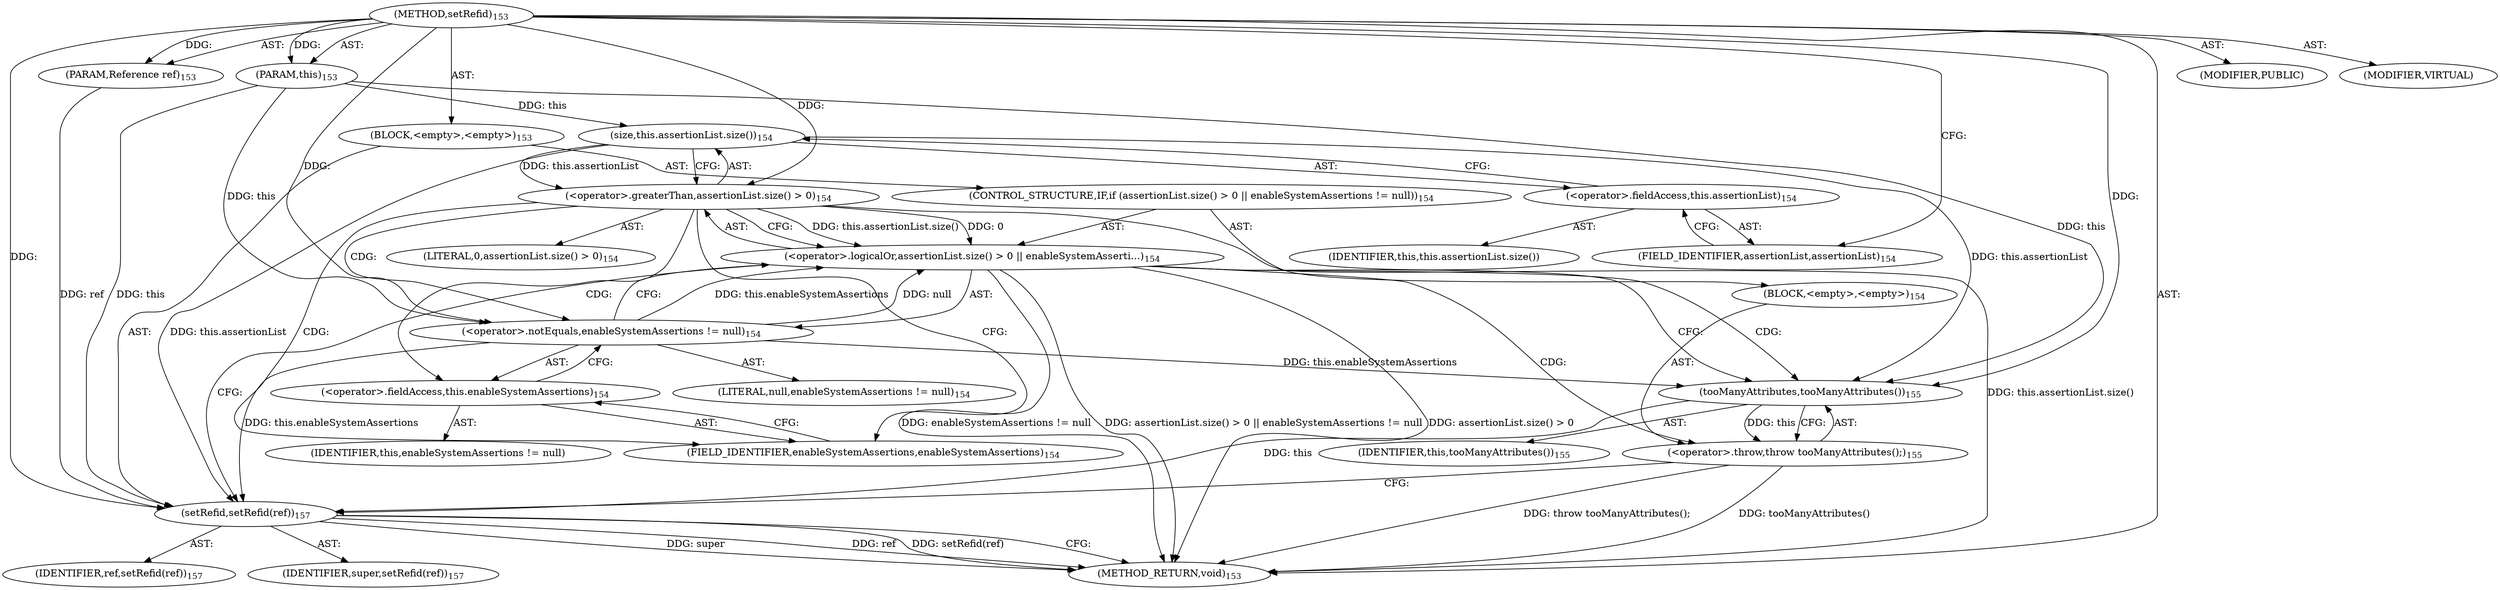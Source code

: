 digraph "setRefid" {  
"111669149699" [label = <(METHOD,setRefid)<SUB>153</SUB>> ]
"115964116995" [label = <(PARAM,this)<SUB>153</SUB>> ]
"115964117006" [label = <(PARAM,Reference ref)<SUB>153</SUB>> ]
"25769803779" [label = <(BLOCK,&lt;empty&gt;,&lt;empty&gt;)<SUB>153</SUB>> ]
"47244640256" [label = <(CONTROL_STRUCTURE,IF,if (assertionList.size() &gt; 0 || enableSystemAssertions != null))<SUB>154</SUB>> ]
"30064771081" [label = <(&lt;operator&gt;.logicalOr,assertionList.size() &gt; 0 || enableSystemAsserti...)<SUB>154</SUB>> ]
"30064771082" [label = <(&lt;operator&gt;.greaterThan,assertionList.size() &gt; 0)<SUB>154</SUB>> ]
"30064771083" [label = <(size,this.assertionList.size())<SUB>154</SUB>> ]
"30064771084" [label = <(&lt;operator&gt;.fieldAccess,this.assertionList)<SUB>154</SUB>> ]
"68719476769" [label = <(IDENTIFIER,this,this.assertionList.size())> ]
"55834574851" [label = <(FIELD_IDENTIFIER,assertionList,assertionList)<SUB>154</SUB>> ]
"90194313216" [label = <(LITERAL,0,assertionList.size() &gt; 0)<SUB>154</SUB>> ]
"30064771085" [label = <(&lt;operator&gt;.notEquals,enableSystemAssertions != null)<SUB>154</SUB>> ]
"30064771086" [label = <(&lt;operator&gt;.fieldAccess,this.enableSystemAssertions)<SUB>154</SUB>> ]
"68719476770" [label = <(IDENTIFIER,this,enableSystemAssertions != null)> ]
"55834574852" [label = <(FIELD_IDENTIFIER,enableSystemAssertions,enableSystemAssertions)<SUB>154</SUB>> ]
"90194313217" [label = <(LITERAL,null,enableSystemAssertions != null)<SUB>154</SUB>> ]
"25769803780" [label = <(BLOCK,&lt;empty&gt;,&lt;empty&gt;)<SUB>154</SUB>> ]
"30064771087" [label = <(&lt;operator&gt;.throw,throw tooManyAttributes();)<SUB>155</SUB>> ]
"30064771088" [label = <(tooManyAttributes,tooManyAttributes())<SUB>155</SUB>> ]
"68719476740" [label = <(IDENTIFIER,this,tooManyAttributes())<SUB>155</SUB>> ]
"30064771089" [label = <(setRefid,setRefid(ref))<SUB>157</SUB>> ]
"68719476771" [label = <(IDENTIFIER,super,setRefid(ref))<SUB>157</SUB>> ]
"68719476772" [label = <(IDENTIFIER,ref,setRefid(ref))<SUB>157</SUB>> ]
"133143986184" [label = <(MODIFIER,PUBLIC)> ]
"133143986185" [label = <(MODIFIER,VIRTUAL)> ]
"128849018883" [label = <(METHOD_RETURN,void)<SUB>153</SUB>> ]
  "111669149699" -> "115964116995"  [ label = "AST: "] 
  "111669149699" -> "115964117006"  [ label = "AST: "] 
  "111669149699" -> "25769803779"  [ label = "AST: "] 
  "111669149699" -> "133143986184"  [ label = "AST: "] 
  "111669149699" -> "133143986185"  [ label = "AST: "] 
  "111669149699" -> "128849018883"  [ label = "AST: "] 
  "25769803779" -> "47244640256"  [ label = "AST: "] 
  "25769803779" -> "30064771089"  [ label = "AST: "] 
  "47244640256" -> "30064771081"  [ label = "AST: "] 
  "47244640256" -> "25769803780"  [ label = "AST: "] 
  "30064771081" -> "30064771082"  [ label = "AST: "] 
  "30064771081" -> "30064771085"  [ label = "AST: "] 
  "30064771082" -> "30064771083"  [ label = "AST: "] 
  "30064771082" -> "90194313216"  [ label = "AST: "] 
  "30064771083" -> "30064771084"  [ label = "AST: "] 
  "30064771084" -> "68719476769"  [ label = "AST: "] 
  "30064771084" -> "55834574851"  [ label = "AST: "] 
  "30064771085" -> "30064771086"  [ label = "AST: "] 
  "30064771085" -> "90194313217"  [ label = "AST: "] 
  "30064771086" -> "68719476770"  [ label = "AST: "] 
  "30064771086" -> "55834574852"  [ label = "AST: "] 
  "25769803780" -> "30064771087"  [ label = "AST: "] 
  "30064771087" -> "30064771088"  [ label = "AST: "] 
  "30064771088" -> "68719476740"  [ label = "AST: "] 
  "30064771089" -> "68719476771"  [ label = "AST: "] 
  "30064771089" -> "68719476772"  [ label = "AST: "] 
  "30064771089" -> "128849018883"  [ label = "CFG: "] 
  "30064771081" -> "30064771088"  [ label = "CFG: "] 
  "30064771081" -> "30064771089"  [ label = "CFG: "] 
  "30064771082" -> "30064771081"  [ label = "CFG: "] 
  "30064771082" -> "55834574852"  [ label = "CFG: "] 
  "30064771085" -> "30064771081"  [ label = "CFG: "] 
  "30064771087" -> "30064771089"  [ label = "CFG: "] 
  "30064771083" -> "30064771082"  [ label = "CFG: "] 
  "30064771086" -> "30064771085"  [ label = "CFG: "] 
  "30064771088" -> "30064771087"  [ label = "CFG: "] 
  "30064771084" -> "30064771083"  [ label = "CFG: "] 
  "55834574852" -> "30064771086"  [ label = "CFG: "] 
  "55834574851" -> "30064771084"  [ label = "CFG: "] 
  "111669149699" -> "55834574851"  [ label = "CFG: "] 
  "30064771082" -> "128849018883"  [ label = "DDG: this.assertionList.size()"] 
  "30064771081" -> "128849018883"  [ label = "DDG: assertionList.size() &gt; 0"] 
  "30064771081" -> "128849018883"  [ label = "DDG: enableSystemAssertions != null"] 
  "30064771081" -> "128849018883"  [ label = "DDG: assertionList.size() &gt; 0 || enableSystemAssertions != null"] 
  "30064771087" -> "128849018883"  [ label = "DDG: tooManyAttributes()"] 
  "30064771087" -> "128849018883"  [ label = "DDG: throw tooManyAttributes();"] 
  "30064771089" -> "128849018883"  [ label = "DDG: super"] 
  "30064771089" -> "128849018883"  [ label = "DDG: ref"] 
  "30064771089" -> "128849018883"  [ label = "DDG: setRefid(ref)"] 
  "111669149699" -> "115964116995"  [ label = "DDG: "] 
  "111669149699" -> "115964117006"  [ label = "DDG: "] 
  "115964116995" -> "30064771089"  [ label = "DDG: this"] 
  "30064771083" -> "30064771089"  [ label = "DDG: this.assertionList"] 
  "30064771085" -> "30064771089"  [ label = "DDG: this.enableSystemAssertions"] 
  "30064771088" -> "30064771089"  [ label = "DDG: this"] 
  "111669149699" -> "30064771089"  [ label = "DDG: "] 
  "115964117006" -> "30064771089"  [ label = "DDG: ref"] 
  "30064771082" -> "30064771081"  [ label = "DDG: this.assertionList.size()"] 
  "30064771082" -> "30064771081"  [ label = "DDG: 0"] 
  "30064771085" -> "30064771081"  [ label = "DDG: this.enableSystemAssertions"] 
  "30064771085" -> "30064771081"  [ label = "DDG: null"] 
  "30064771083" -> "30064771082"  [ label = "DDG: this.assertionList"] 
  "111669149699" -> "30064771082"  [ label = "DDG: "] 
  "115964116995" -> "30064771085"  [ label = "DDG: this"] 
  "111669149699" -> "30064771085"  [ label = "DDG: "] 
  "30064771088" -> "30064771087"  [ label = "DDG: this"] 
  "115964116995" -> "30064771083"  [ label = "DDG: this"] 
  "115964116995" -> "30064771088"  [ label = "DDG: this"] 
  "30064771083" -> "30064771088"  [ label = "DDG: this.assertionList"] 
  "30064771085" -> "30064771088"  [ label = "DDG: this.enableSystemAssertions"] 
  "111669149699" -> "30064771088"  [ label = "DDG: "] 
  "30064771081" -> "30064771088"  [ label = "CDG: "] 
  "30064771081" -> "30064771087"  [ label = "CDG: "] 
  "30064771082" -> "30064771086"  [ label = "CDG: "] 
  "30064771082" -> "55834574852"  [ label = "CDG: "] 
  "30064771082" -> "30064771085"  [ label = "CDG: "] 
}
